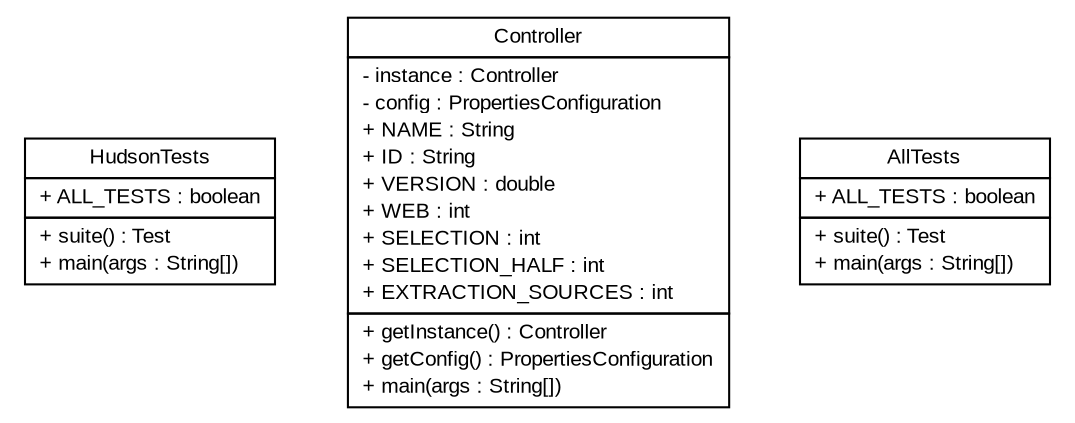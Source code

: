#!/usr/local/bin/dot
#
# Class diagram 
# Generated by UMLGraph version 5.2 (http://www.umlgraph.org/)
#

digraph G {
	edge [fontname="arial",fontsize=10,labelfontname="arial",labelfontsize=10];
	node [fontname="arial",fontsize=10,shape=plaintext];
	nodesep=0.25;
	ranksep=0.5;
	// tud.iir.control.HudsonTests
	c1851 [label=<<table title="tud.iir.control.HudsonTests" border="0" cellborder="1" cellspacing="0" cellpadding="2" port="p" href="./HudsonTests.html">
		<tr><td><table border="0" cellspacing="0" cellpadding="1">
<tr><td align="center" balign="center"> HudsonTests </td></tr>
		</table></td></tr>
		<tr><td><table border="0" cellspacing="0" cellpadding="1">
<tr><td align="left" balign="left"> + ALL_TESTS : boolean </td></tr>
		</table></td></tr>
		<tr><td><table border="0" cellspacing="0" cellpadding="1">
<tr><td align="left" balign="left"> + suite() : Test </td></tr>
<tr><td align="left" balign="left"> + main(args : String[]) </td></tr>
		</table></td></tr>
		</table>>, fontname="arial", fontcolor="black", fontsize=10.0];
	// tud.iir.control.Controller
	c1852 [label=<<table title="tud.iir.control.Controller" border="0" cellborder="1" cellspacing="0" cellpadding="2" port="p" href="./Controller.html">
		<tr><td><table border="0" cellspacing="0" cellpadding="1">
<tr><td align="center" balign="center"> Controller </td></tr>
		</table></td></tr>
		<tr><td><table border="0" cellspacing="0" cellpadding="1">
<tr><td align="left" balign="left"> - instance : Controller </td></tr>
<tr><td align="left" balign="left"> - config : PropertiesConfiguration </td></tr>
<tr><td align="left" balign="left"> + NAME : String </td></tr>
<tr><td align="left" balign="left"> + ID : String </td></tr>
<tr><td align="left" balign="left"> + VERSION : double </td></tr>
<tr><td align="left" balign="left"> + WEB : int </td></tr>
<tr><td align="left" balign="left"> + SELECTION : int </td></tr>
<tr><td align="left" balign="left"> + SELECTION_HALF : int </td></tr>
<tr><td align="left" balign="left"> + EXTRACTION_SOURCES : int </td></tr>
		</table></td></tr>
		<tr><td><table border="0" cellspacing="0" cellpadding="1">
<tr><td align="left" balign="left"> + getInstance() : Controller </td></tr>
<tr><td align="left" balign="left"> + getConfig() : PropertiesConfiguration </td></tr>
<tr><td align="left" balign="left"> + main(args : String[]) </td></tr>
		</table></td></tr>
		</table>>, fontname="arial", fontcolor="black", fontsize=10.0];
	// tud.iir.control.AllTests
	c1853 [label=<<table title="tud.iir.control.AllTests" border="0" cellborder="1" cellspacing="0" cellpadding="2" port="p" href="./AllTests.html">
		<tr><td><table border="0" cellspacing="0" cellpadding="1">
<tr><td align="center" balign="center"> AllTests </td></tr>
		</table></td></tr>
		<tr><td><table border="0" cellspacing="0" cellpadding="1">
<tr><td align="left" balign="left"> + ALL_TESTS : boolean </td></tr>
		</table></td></tr>
		<tr><td><table border="0" cellspacing="0" cellpadding="1">
<tr><td align="left" balign="left"> + suite() : Test </td></tr>
<tr><td align="left" balign="left"> + main(args : String[]) </td></tr>
		</table></td></tr>
		</table>>, fontname="arial", fontcolor="black", fontsize=10.0];
}

